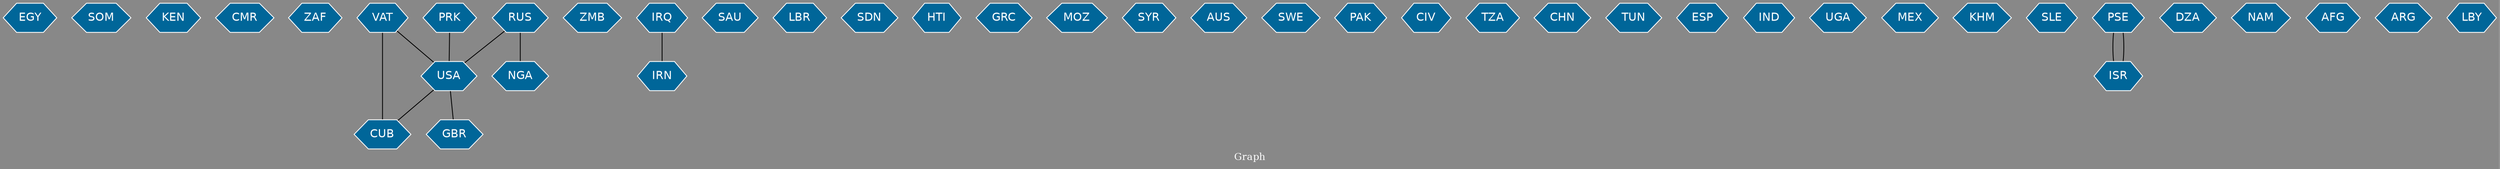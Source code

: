 // Countries together in item graph
graph {
	graph [bgcolor="#888888" fontcolor=white fontsize=12 label="Graph" outputorder=edgesfirst overlap=prism]
	node [color=white fillcolor="#006699" fontcolor=white fontname=Helvetica shape=hexagon style=filled]
	edge [arrowhead=open color=black fontcolor=white fontname=Courier fontsize=12]
		EGY [label=EGY]
		SOM [label=SOM]
		KEN [label=KEN]
		CMR [label=CMR]
		ZAF [label=ZAF]
		USA [label=USA]
		VAT [label=VAT]
		ZMB [label=ZMB]
		IRQ [label=IRQ]
		IRN [label=IRN]
		SAU [label=SAU]
		NGA [label=NGA]
		LBR [label=LBR]
		SDN [label=SDN]
		HTI [label=HTI]
		GBR [label=GBR]
		GRC [label=GRC]
		MOZ [label=MOZ]
		SYR [label=SYR]
		AUS [label=AUS]
		SWE [label=SWE]
		PAK [label=PAK]
		CIV [label=CIV]
		TZA [label=TZA]
		PRK [label=PRK]
		CHN [label=CHN]
		TUN [label=TUN]
		ESP [label=ESP]
		IND [label=IND]
		UGA [label=UGA]
		MEX [label=MEX]
		KHM [label=KHM]
		SLE [label=SLE]
		RUS [label=RUS]
		PSE [label=PSE]
		ISR [label=ISR]
		DZA [label=DZA]
		NAM [label=NAM]
		AFG [label=AFG]
		ARG [label=ARG]
		LBY [label=LBY]
		CUB [label=CUB]
			IRQ -- IRN [weight=1]
			VAT -- CUB [weight=1]
			ISR -- PSE [weight=1]
			RUS -- NGA [weight=1]
			RUS -- USA [weight=1]
			USA -- CUB [weight=1]
			PRK -- USA [weight=1]
			USA -- GBR [weight=1]
			PSE -- ISR [weight=1]
			VAT -- USA [weight=1]
}